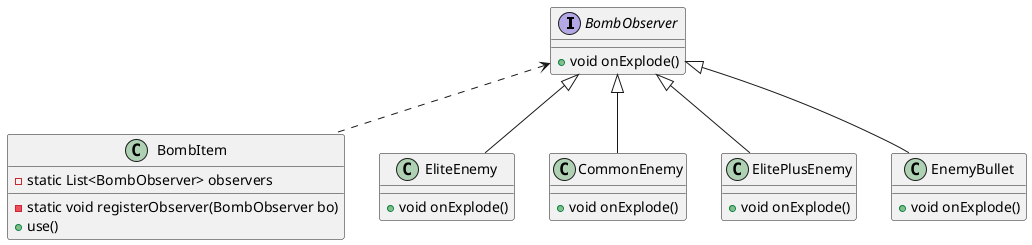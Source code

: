@startuml
'https://plantuml.com/class-diagram



interface BombObserver {
  + void onExplode()
}
class BombItem {
  - static void registerObserver(BombObserver bo)
  - static List<BombObserver> observers
  + use()
}

BombObserver <.. BombItem

class EliteEnemy{
  + void onExplode()
}
class CommonEnemy{
  + void onExplode()
}
class ElitePlusEnemy{
  + void onExplode()
}
class EnemyBullet {
  + void onExplode()
}
BombObserver <|-- EliteEnemy
BombObserver <|-- CommonEnemy
BombObserver <|-- ElitePlusEnemy
BombObserver <|-- EnemyBullet



@enduml
